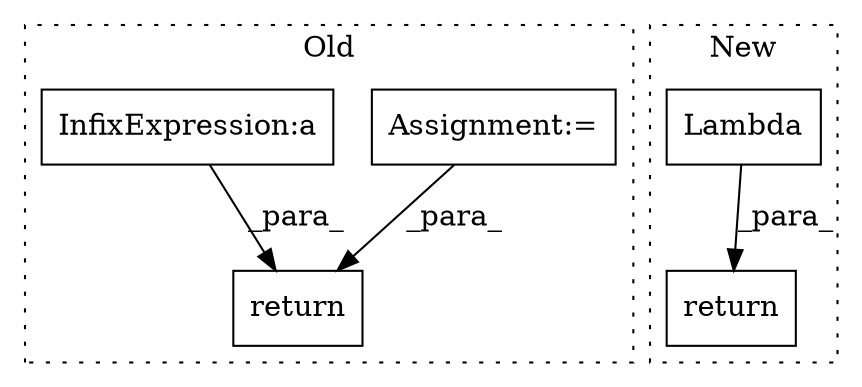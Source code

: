 digraph G {
subgraph cluster0 {
1 [label="return" a="41" s="7468" l="7" shape="box"];
3 [label="Assignment:=" a="7" s="7415" l="1" shape="box"];
5 [label="InfixExpression:a" a="27" s="7385" l="3" shape="box"];
label = "Old";
style="dotted";
}
subgraph cluster1 {
2 [label="Lambda" a="32" s="6105,6162" l="7,1" shape="box"];
4 [label="return" a="41" s="6098" l="7" shape="box"];
label = "New";
style="dotted";
}
2 -> 4 [label="_para_"];
3 -> 1 [label="_para_"];
5 -> 1 [label="_para_"];
}